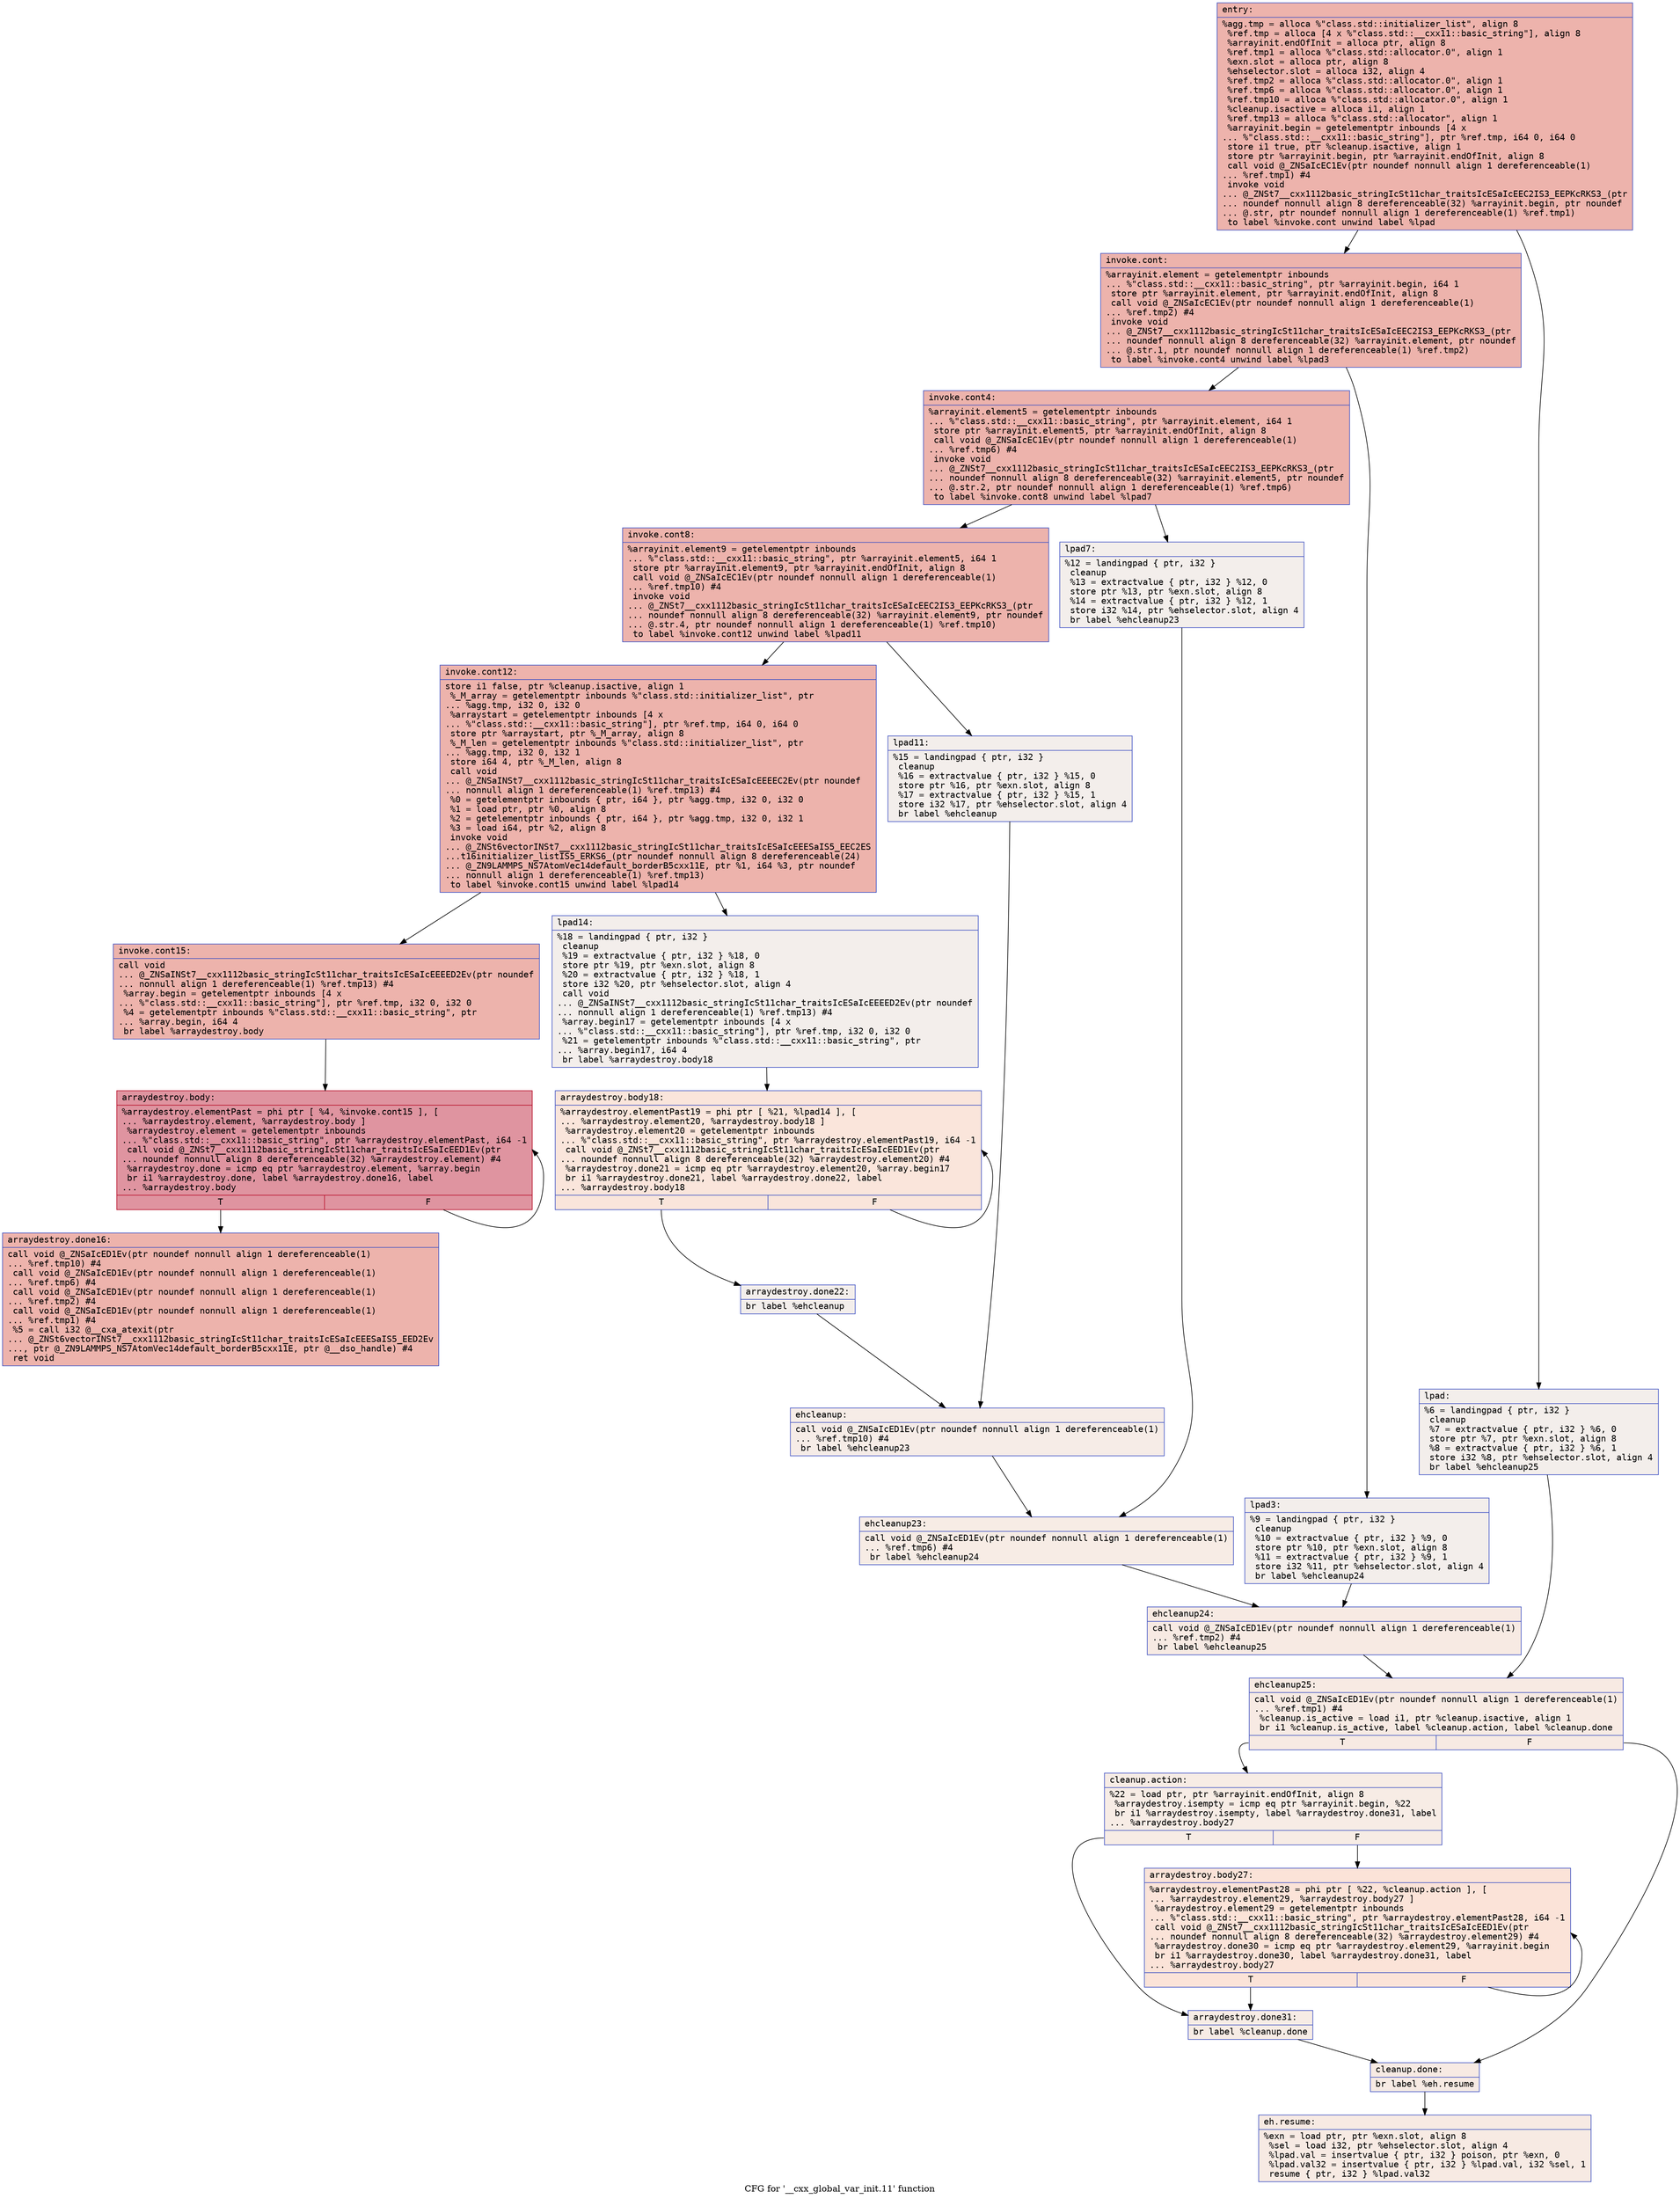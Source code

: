 digraph "CFG for '__cxx_global_var_init.11' function" {
	label="CFG for '__cxx_global_var_init.11' function";

	Node0x56285a8a1ed0 [shape=record,color="#3d50c3ff", style=filled, fillcolor="#d6524470" fontname="Courier",label="{entry:\l|  %agg.tmp = alloca %\"class.std::initializer_list\", align 8\l  %ref.tmp = alloca [4 x %\"class.std::__cxx11::basic_string\"], align 8\l  %arrayinit.endOfInit = alloca ptr, align 8\l  %ref.tmp1 = alloca %\"class.std::allocator.0\", align 1\l  %exn.slot = alloca ptr, align 8\l  %ehselector.slot = alloca i32, align 4\l  %ref.tmp2 = alloca %\"class.std::allocator.0\", align 1\l  %ref.tmp6 = alloca %\"class.std::allocator.0\", align 1\l  %ref.tmp10 = alloca %\"class.std::allocator.0\", align 1\l  %cleanup.isactive = alloca i1, align 1\l  %ref.tmp13 = alloca %\"class.std::allocator\", align 1\l  %arrayinit.begin = getelementptr inbounds [4 x\l... %\"class.std::__cxx11::basic_string\"], ptr %ref.tmp, i64 0, i64 0\l  store i1 true, ptr %cleanup.isactive, align 1\l  store ptr %arrayinit.begin, ptr %arrayinit.endOfInit, align 8\l  call void @_ZNSaIcEC1Ev(ptr noundef nonnull align 1 dereferenceable(1)\l... %ref.tmp1) #4\l  invoke void\l... @_ZNSt7__cxx1112basic_stringIcSt11char_traitsIcESaIcEEC2IS3_EEPKcRKS3_(ptr\l... noundef nonnull align 8 dereferenceable(32) %arrayinit.begin, ptr noundef\l... @.str, ptr noundef nonnull align 1 dereferenceable(1) %ref.tmp1)\l          to label %invoke.cont unwind label %lpad\l}"];
	Node0x56285a8a1ed0 -> Node0x56285a8a2cf0[tooltip="entry -> invoke.cont\nProbability 100.00%" ];
	Node0x56285a8a1ed0 -> Node0x56285a8a2d40[tooltip="entry -> lpad\nProbability 0.00%" ];
	Node0x56285a8a2cf0 [shape=record,color="#3d50c3ff", style=filled, fillcolor="#d6524470" fontname="Courier",label="{invoke.cont:\l|  %arrayinit.element = getelementptr inbounds\l... %\"class.std::__cxx11::basic_string\", ptr %arrayinit.begin, i64 1\l  store ptr %arrayinit.element, ptr %arrayinit.endOfInit, align 8\l  call void @_ZNSaIcEC1Ev(ptr noundef nonnull align 1 dereferenceable(1)\l... %ref.tmp2) #4\l  invoke void\l... @_ZNSt7__cxx1112basic_stringIcSt11char_traitsIcESaIcEEC2IS3_EEPKcRKS3_(ptr\l... noundef nonnull align 8 dereferenceable(32) %arrayinit.element, ptr noundef\l... @.str.1, ptr noundef nonnull align 1 dereferenceable(1) %ref.tmp2)\l          to label %invoke.cont4 unwind label %lpad3\l}"];
	Node0x56285a8a2cf0 -> Node0x56285a8a31d0[tooltip="invoke.cont -> invoke.cont4\nProbability 100.00%" ];
	Node0x56285a8a2cf0 -> Node0x56285a8a3220[tooltip="invoke.cont -> lpad3\nProbability 0.00%" ];
	Node0x56285a8a31d0 [shape=record,color="#3d50c3ff", style=filled, fillcolor="#d6524470" fontname="Courier",label="{invoke.cont4:\l|  %arrayinit.element5 = getelementptr inbounds\l... %\"class.std::__cxx11::basic_string\", ptr %arrayinit.element, i64 1\l  store ptr %arrayinit.element5, ptr %arrayinit.endOfInit, align 8\l  call void @_ZNSaIcEC1Ev(ptr noundef nonnull align 1 dereferenceable(1)\l... %ref.tmp6) #4\l  invoke void\l... @_ZNSt7__cxx1112basic_stringIcSt11char_traitsIcESaIcEEC2IS3_EEPKcRKS3_(ptr\l... noundef nonnull align 8 dereferenceable(32) %arrayinit.element5, ptr noundef\l... @.str.2, ptr noundef nonnull align 1 dereferenceable(1) %ref.tmp6)\l          to label %invoke.cont8 unwind label %lpad7\l}"];
	Node0x56285a8a31d0 -> Node0x56285a8a36b0[tooltip="invoke.cont4 -> invoke.cont8\nProbability 100.00%" ];
	Node0x56285a8a31d0 -> Node0x56285a8a3700[tooltip="invoke.cont4 -> lpad7\nProbability 0.00%" ];
	Node0x56285a8a36b0 [shape=record,color="#3d50c3ff", style=filled, fillcolor="#d6524470" fontname="Courier",label="{invoke.cont8:\l|  %arrayinit.element9 = getelementptr inbounds\l... %\"class.std::__cxx11::basic_string\", ptr %arrayinit.element5, i64 1\l  store ptr %arrayinit.element9, ptr %arrayinit.endOfInit, align 8\l  call void @_ZNSaIcEC1Ev(ptr noundef nonnull align 1 dereferenceable(1)\l... %ref.tmp10) #4\l  invoke void\l... @_ZNSt7__cxx1112basic_stringIcSt11char_traitsIcESaIcEEC2IS3_EEPKcRKS3_(ptr\l... noundef nonnull align 8 dereferenceable(32) %arrayinit.element9, ptr noundef\l... @.str.4, ptr noundef nonnull align 1 dereferenceable(1) %ref.tmp10)\l          to label %invoke.cont12 unwind label %lpad11\l}"];
	Node0x56285a8a36b0 -> Node0x56285a8a3bf0[tooltip="invoke.cont8 -> invoke.cont12\nProbability 100.00%" ];
	Node0x56285a8a36b0 -> Node0x56285a8a3c40[tooltip="invoke.cont8 -> lpad11\nProbability 0.00%" ];
	Node0x56285a8a3bf0 [shape=record,color="#3d50c3ff", style=filled, fillcolor="#d6524470" fontname="Courier",label="{invoke.cont12:\l|  store i1 false, ptr %cleanup.isactive, align 1\l  %_M_array = getelementptr inbounds %\"class.std::initializer_list\", ptr\l... %agg.tmp, i32 0, i32 0\l  %arraystart = getelementptr inbounds [4 x\l... %\"class.std::__cxx11::basic_string\"], ptr %ref.tmp, i64 0, i64 0\l  store ptr %arraystart, ptr %_M_array, align 8\l  %_M_len = getelementptr inbounds %\"class.std::initializer_list\", ptr\l... %agg.tmp, i32 0, i32 1\l  store i64 4, ptr %_M_len, align 8\l  call void\l... @_ZNSaINSt7__cxx1112basic_stringIcSt11char_traitsIcESaIcEEEEC2Ev(ptr noundef\l... nonnull align 1 dereferenceable(1) %ref.tmp13) #4\l  %0 = getelementptr inbounds \{ ptr, i64 \}, ptr %agg.tmp, i32 0, i32 0\l  %1 = load ptr, ptr %0, align 8\l  %2 = getelementptr inbounds \{ ptr, i64 \}, ptr %agg.tmp, i32 0, i32 1\l  %3 = load i64, ptr %2, align 8\l  invoke void\l... @_ZNSt6vectorINSt7__cxx1112basic_stringIcSt11char_traitsIcESaIcEEESaIS5_EEC2ES\l...t16initializer_listIS5_ERKS6_(ptr noundef nonnull align 8 dereferenceable(24)\l... @_ZN9LAMMPS_NS7AtomVec14default_borderB5cxx11E, ptr %1, i64 %3, ptr noundef\l... nonnull align 1 dereferenceable(1) %ref.tmp13)\l          to label %invoke.cont15 unwind label %lpad14\l}"];
	Node0x56285a8a3bf0 -> Node0x56285a8a3ba0[tooltip="invoke.cont12 -> invoke.cont15\nProbability 100.00%" ];
	Node0x56285a8a3bf0 -> Node0x56285a8a4940[tooltip="invoke.cont12 -> lpad14\nProbability 0.00%" ];
	Node0x56285a8a3ba0 [shape=record,color="#3d50c3ff", style=filled, fillcolor="#d6524470" fontname="Courier",label="{invoke.cont15:\l|  call void\l... @_ZNSaINSt7__cxx1112basic_stringIcSt11char_traitsIcESaIcEEEED2Ev(ptr noundef\l... nonnull align 1 dereferenceable(1) %ref.tmp13) #4\l  %array.begin = getelementptr inbounds [4 x\l... %\"class.std::__cxx11::basic_string\"], ptr %ref.tmp, i32 0, i32 0\l  %4 = getelementptr inbounds %\"class.std::__cxx11::basic_string\", ptr\l... %array.begin, i64 4\l  br label %arraydestroy.body\l}"];
	Node0x56285a8a3ba0 -> Node0x56285a8a4c70[tooltip="invoke.cont15 -> arraydestroy.body\nProbability 100.00%" ];
	Node0x56285a8a4c70 [shape=record,color="#b70d28ff", style=filled, fillcolor="#b70d2870" fontname="Courier",label="{arraydestroy.body:\l|  %arraydestroy.elementPast = phi ptr [ %4, %invoke.cont15 ], [\l... %arraydestroy.element, %arraydestroy.body ]\l  %arraydestroy.element = getelementptr inbounds\l... %\"class.std::__cxx11::basic_string\", ptr %arraydestroy.elementPast, i64 -1\l  call void @_ZNSt7__cxx1112basic_stringIcSt11char_traitsIcESaIcEED1Ev(ptr\l... noundef nonnull align 8 dereferenceable(32) %arraydestroy.element) #4\l  %arraydestroy.done = icmp eq ptr %arraydestroy.element, %array.begin\l  br i1 %arraydestroy.done, label %arraydestroy.done16, label\l... %arraydestroy.body\l|{<s0>T|<s1>F}}"];
	Node0x56285a8a4c70:s0 -> Node0x56285a8a5230[tooltip="arraydestroy.body -> arraydestroy.done16\nProbability 3.12%" ];
	Node0x56285a8a4c70:s1 -> Node0x56285a8a4c70[tooltip="arraydestroy.body -> arraydestroy.body\nProbability 96.88%" ];
	Node0x56285a8a5230 [shape=record,color="#3d50c3ff", style=filled, fillcolor="#d6524470" fontname="Courier",label="{arraydestroy.done16:\l|  call void @_ZNSaIcED1Ev(ptr noundef nonnull align 1 dereferenceable(1)\l... %ref.tmp10) #4\l  call void @_ZNSaIcED1Ev(ptr noundef nonnull align 1 dereferenceable(1)\l... %ref.tmp6) #4\l  call void @_ZNSaIcED1Ev(ptr noundef nonnull align 1 dereferenceable(1)\l... %ref.tmp2) #4\l  call void @_ZNSaIcED1Ev(ptr noundef nonnull align 1 dereferenceable(1)\l... %ref.tmp1) #4\l  %5 = call i32 @__cxa_atexit(ptr\l... @_ZNSt6vectorINSt7__cxx1112basic_stringIcSt11char_traitsIcESaIcEEESaIS5_EED2Ev\l..., ptr @_ZN9LAMMPS_NS7AtomVec14default_borderB5cxx11E, ptr @__dso_handle) #4\l  ret void\l}"];
	Node0x56285a8a2d40 [shape=record,color="#3d50c3ff", style=filled, fillcolor="#e5d8d170" fontname="Courier",label="{lpad:\l|  %6 = landingpad \{ ptr, i32 \}\l          cleanup\l  %7 = extractvalue \{ ptr, i32 \} %6, 0\l  store ptr %7, ptr %exn.slot, align 8\l  %8 = extractvalue \{ ptr, i32 \} %6, 1\l  store i32 %8, ptr %ehselector.slot, align 4\l  br label %ehcleanup25\l}"];
	Node0x56285a8a2d40 -> Node0x56285a8a5d20[tooltip="lpad -> ehcleanup25\nProbability 100.00%" ];
	Node0x56285a8a3220 [shape=record,color="#3d50c3ff", style=filled, fillcolor="#e5d8d170" fontname="Courier",label="{lpad3:\l|  %9 = landingpad \{ ptr, i32 \}\l          cleanup\l  %10 = extractvalue \{ ptr, i32 \} %9, 0\l  store ptr %10, ptr %exn.slot, align 8\l  %11 = extractvalue \{ ptr, i32 \} %9, 1\l  store i32 %11, ptr %ehselector.slot, align 4\l  br label %ehcleanup24\l}"];
	Node0x56285a8a3220 -> Node0x56285a8a6040[tooltip="lpad3 -> ehcleanup24\nProbability 100.00%" ];
	Node0x56285a8a3700 [shape=record,color="#3d50c3ff", style=filled, fillcolor="#e5d8d170" fontname="Courier",label="{lpad7:\l|  %12 = landingpad \{ ptr, i32 \}\l          cleanup\l  %13 = extractvalue \{ ptr, i32 \} %12, 0\l  store ptr %13, ptr %exn.slot, align 8\l  %14 = extractvalue \{ ptr, i32 \} %12, 1\l  store i32 %14, ptr %ehselector.slot, align 4\l  br label %ehcleanup23\l}"];
	Node0x56285a8a3700 -> Node0x56285a8a6380[tooltip="lpad7 -> ehcleanup23\nProbability 100.00%" ];
	Node0x56285a8a3c40 [shape=record,color="#3d50c3ff", style=filled, fillcolor="#e5d8d170" fontname="Courier",label="{lpad11:\l|  %15 = landingpad \{ ptr, i32 \}\l          cleanup\l  %16 = extractvalue \{ ptr, i32 \} %15, 0\l  store ptr %16, ptr %exn.slot, align 8\l  %17 = extractvalue \{ ptr, i32 \} %15, 1\l  store i32 %17, ptr %ehselector.slot, align 4\l  br label %ehcleanup\l}"];
	Node0x56285a8a3c40 -> Node0x56285a8a6720[tooltip="lpad11 -> ehcleanup\nProbability 100.00%" ];
	Node0x56285a8a4940 [shape=record,color="#3d50c3ff", style=filled, fillcolor="#e5d8d170" fontname="Courier",label="{lpad14:\l|  %18 = landingpad \{ ptr, i32 \}\l          cleanup\l  %19 = extractvalue \{ ptr, i32 \} %18, 0\l  store ptr %19, ptr %exn.slot, align 8\l  %20 = extractvalue \{ ptr, i32 \} %18, 1\l  store i32 %20, ptr %ehselector.slot, align 4\l  call void\l... @_ZNSaINSt7__cxx1112basic_stringIcSt11char_traitsIcESaIcEEEED2Ev(ptr noundef\l... nonnull align 1 dereferenceable(1) %ref.tmp13) #4\l  %array.begin17 = getelementptr inbounds [4 x\l... %\"class.std::__cxx11::basic_string\"], ptr %ref.tmp, i32 0, i32 0\l  %21 = getelementptr inbounds %\"class.std::__cxx11::basic_string\", ptr\l... %array.begin17, i64 4\l  br label %arraydestroy.body18\l}"];
	Node0x56285a8a4940 -> Node0x56285a8a6af0[tooltip="lpad14 -> arraydestroy.body18\nProbability 100.00%" ];
	Node0x56285a8a6af0 [shape=record,color="#3d50c3ff", style=filled, fillcolor="#f4c5ad70" fontname="Courier",label="{arraydestroy.body18:\l|  %arraydestroy.elementPast19 = phi ptr [ %21, %lpad14 ], [\l... %arraydestroy.element20, %arraydestroy.body18 ]\l  %arraydestroy.element20 = getelementptr inbounds\l... %\"class.std::__cxx11::basic_string\", ptr %arraydestroy.elementPast19, i64 -1\l  call void @_ZNSt7__cxx1112basic_stringIcSt11char_traitsIcESaIcEED1Ev(ptr\l... noundef nonnull align 8 dereferenceable(32) %arraydestroy.element20) #4\l  %arraydestroy.done21 = icmp eq ptr %arraydestroy.element20, %array.begin17\l  br i1 %arraydestroy.done21, label %arraydestroy.done22, label\l... %arraydestroy.body18\l|{<s0>T|<s1>F}}"];
	Node0x56285a8a6af0:s0 -> Node0x56285a8a7150[tooltip="arraydestroy.body18 -> arraydestroy.done22\nProbability 3.12%" ];
	Node0x56285a8a6af0:s1 -> Node0x56285a8a6af0[tooltip="arraydestroy.body18 -> arraydestroy.body18\nProbability 96.88%" ];
	Node0x56285a8a7150 [shape=record,color="#3d50c3ff", style=filled, fillcolor="#e5d8d170" fontname="Courier",label="{arraydestroy.done22:\l|  br label %ehcleanup\l}"];
	Node0x56285a8a7150 -> Node0x56285a8a6720[tooltip="arraydestroy.done22 -> ehcleanup\nProbability 100.00%" ];
	Node0x56285a8a6720 [shape=record,color="#3d50c3ff", style=filled, fillcolor="#ead5c970" fontname="Courier",label="{ehcleanup:\l|  call void @_ZNSaIcED1Ev(ptr noundef nonnull align 1 dereferenceable(1)\l... %ref.tmp10) #4\l  br label %ehcleanup23\l}"];
	Node0x56285a8a6720 -> Node0x56285a8a6380[tooltip="ehcleanup -> ehcleanup23\nProbability 100.00%" ];
	Node0x56285a8a6380 [shape=record,color="#3d50c3ff", style=filled, fillcolor="#ecd3c570" fontname="Courier",label="{ehcleanup23:\l|  call void @_ZNSaIcED1Ev(ptr noundef nonnull align 1 dereferenceable(1)\l... %ref.tmp6) #4\l  br label %ehcleanup24\l}"];
	Node0x56285a8a6380 -> Node0x56285a8a6040[tooltip="ehcleanup23 -> ehcleanup24\nProbability 100.00%" ];
	Node0x56285a8a6040 [shape=record,color="#3d50c3ff", style=filled, fillcolor="#eed0c070" fontname="Courier",label="{ehcleanup24:\l|  call void @_ZNSaIcED1Ev(ptr noundef nonnull align 1 dereferenceable(1)\l... %ref.tmp2) #4\l  br label %ehcleanup25\l}"];
	Node0x56285a8a6040 -> Node0x56285a8a5d20[tooltip="ehcleanup24 -> ehcleanup25\nProbability 100.00%" ];
	Node0x56285a8a5d20 [shape=record,color="#3d50c3ff", style=filled, fillcolor="#eed0c070" fontname="Courier",label="{ehcleanup25:\l|  call void @_ZNSaIcED1Ev(ptr noundef nonnull align 1 dereferenceable(1)\l... %ref.tmp1) #4\l  %cleanup.is_active = load i1, ptr %cleanup.isactive, align 1\l  br i1 %cleanup.is_active, label %cleanup.action, label %cleanup.done\l|{<s0>T|<s1>F}}"];
	Node0x56285a8a5d20:s0 -> Node0x56285a8a7a20[tooltip="ehcleanup25 -> cleanup.action\nProbability 50.00%" ];
	Node0x56285a8a5d20:s1 -> Node0x56285a8a7a70[tooltip="ehcleanup25 -> cleanup.done\nProbability 50.00%" ];
	Node0x56285a8a7a20 [shape=record,color="#3d50c3ff", style=filled, fillcolor="#ecd3c570" fontname="Courier",label="{cleanup.action:\l|  %22 = load ptr, ptr %arrayinit.endOfInit, align 8\l  %arraydestroy.isempty = icmp eq ptr %arrayinit.begin, %22\l  br i1 %arraydestroy.isempty, label %arraydestroy.done31, label\l... %arraydestroy.body27\l|{<s0>T|<s1>F}}"];
	Node0x56285a8a7a20:s0 -> Node0x56285a8a4060[tooltip="cleanup.action -> arraydestroy.done31\nProbability 37.50%" ];
	Node0x56285a8a7a20:s1 -> Node0x56285a8a40b0[tooltip="cleanup.action -> arraydestroy.body27\nProbability 62.50%" ];
	Node0x56285a8a40b0 [shape=record,color="#3d50c3ff", style=filled, fillcolor="#f6bfa670" fontname="Courier",label="{arraydestroy.body27:\l|  %arraydestroy.elementPast28 = phi ptr [ %22, %cleanup.action ], [\l... %arraydestroy.element29, %arraydestroy.body27 ]\l  %arraydestroy.element29 = getelementptr inbounds\l... %\"class.std::__cxx11::basic_string\", ptr %arraydestroy.elementPast28, i64 -1\l  call void @_ZNSt7__cxx1112basic_stringIcSt11char_traitsIcESaIcEED1Ev(ptr\l... noundef nonnull align 8 dereferenceable(32) %arraydestroy.element29) #4\l  %arraydestroy.done30 = icmp eq ptr %arraydestroy.element29, %arrayinit.begin\l  br i1 %arraydestroy.done30, label %arraydestroy.done31, label\l... %arraydestroy.body27\l|{<s0>T|<s1>F}}"];
	Node0x56285a8a40b0:s0 -> Node0x56285a8a4060[tooltip="arraydestroy.body27 -> arraydestroy.done31\nProbability 3.12%" ];
	Node0x56285a8a40b0:s1 -> Node0x56285a8a40b0[tooltip="arraydestroy.body27 -> arraydestroy.body27\nProbability 96.88%" ];
	Node0x56285a8a4060 [shape=record,color="#3d50c3ff", style=filled, fillcolor="#ecd3c570" fontname="Courier",label="{arraydestroy.done31:\l|  br label %cleanup.done\l}"];
	Node0x56285a8a4060 -> Node0x56285a8a7a70[tooltip="arraydestroy.done31 -> cleanup.done\nProbability 100.00%" ];
	Node0x56285a8a7a70 [shape=record,color="#3d50c3ff", style=filled, fillcolor="#eed0c070" fontname="Courier",label="{cleanup.done:\l|  br label %eh.resume\l}"];
	Node0x56285a8a7a70 -> Node0x56285a8a85b0[tooltip="cleanup.done -> eh.resume\nProbability 100.00%" ];
	Node0x56285a8a85b0 [shape=record,color="#3d50c3ff", style=filled, fillcolor="#eed0c070" fontname="Courier",label="{eh.resume:\l|  %exn = load ptr, ptr %exn.slot, align 8\l  %sel = load i32, ptr %ehselector.slot, align 4\l  %lpad.val = insertvalue \{ ptr, i32 \} poison, ptr %exn, 0\l  %lpad.val32 = insertvalue \{ ptr, i32 \} %lpad.val, i32 %sel, 1\l  resume \{ ptr, i32 \} %lpad.val32\l}"];
}

